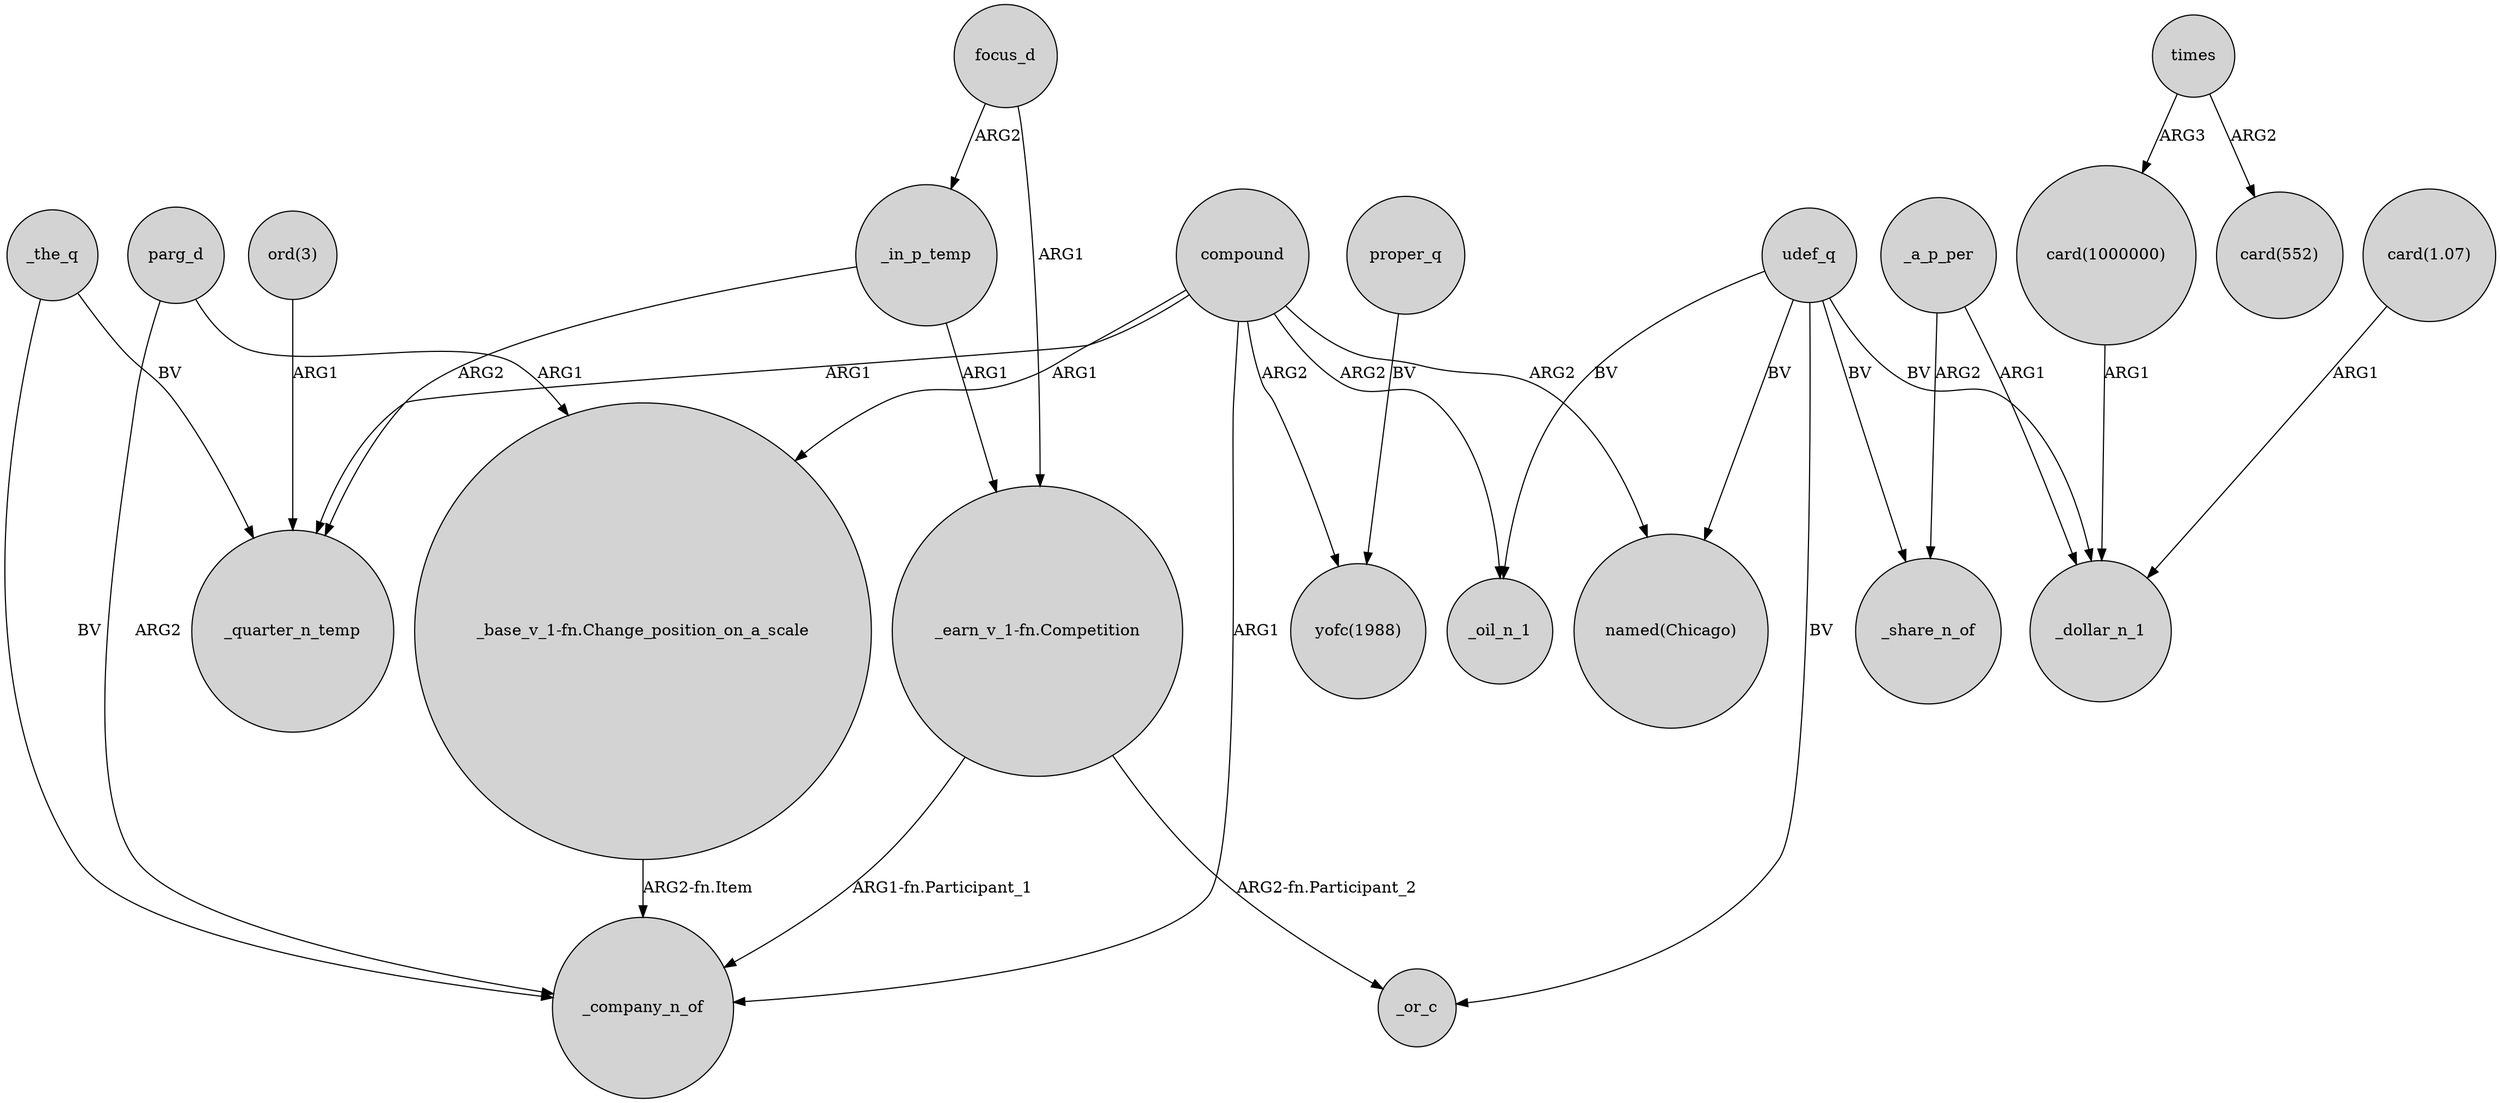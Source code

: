 digraph {
	node [shape=circle style=filled]
	_in_p_temp -> _quarter_n_temp [label=ARG2]
	times -> "card(552)" [label=ARG2]
	"ord(3)" -> _quarter_n_temp [label=ARG1]
	parg_d -> "_base_v_1-fn.Change_position_on_a_scale" [label=ARG1]
	compound -> _quarter_n_temp [label=ARG1]
	udef_q -> _oil_n_1 [label=BV]
	compound -> "yofc(1988)" [label=ARG2]
	"_base_v_1-fn.Change_position_on_a_scale" -> _company_n_of [label="ARG2-fn.Item"]
	_the_q -> _quarter_n_temp [label=BV]
	times -> "card(1000000)" [label=ARG3]
	compound -> _company_n_of [label=ARG1]
	parg_d -> _company_n_of [label=ARG2]
	"card(1.07)" -> _dollar_n_1 [label=ARG1]
	udef_q -> _or_c [label=BV]
	udef_q -> "named(Chicago)" [label=BV]
	"_earn_v_1-fn.Competition" -> _company_n_of [label="ARG1-fn.Participant_1"]
	_a_p_per -> _share_n_of [label=ARG2]
	udef_q -> _share_n_of [label=BV]
	_in_p_temp -> "_earn_v_1-fn.Competition" [label=ARG1]
	compound -> "named(Chicago)" [label=ARG2]
	udef_q -> _dollar_n_1 [label=BV]
	"_earn_v_1-fn.Competition" -> _or_c [label="ARG2-fn.Participant_2"]
	"card(1000000)" -> _dollar_n_1 [label=ARG1]
	compound -> _oil_n_1 [label=ARG2]
	focus_d -> "_earn_v_1-fn.Competition" [label=ARG1]
	compound -> "_base_v_1-fn.Change_position_on_a_scale" [label=ARG1]
	focus_d -> _in_p_temp [label=ARG2]
	proper_q -> "yofc(1988)" [label=BV]
	_a_p_per -> _dollar_n_1 [label=ARG1]
	_the_q -> _company_n_of [label=BV]
}
